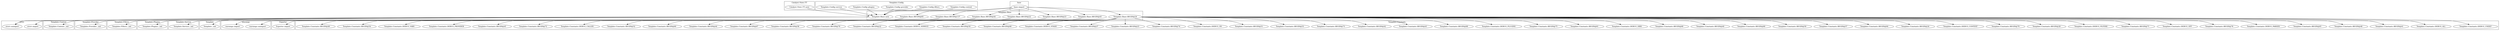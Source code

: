 digraph {
graph [overlap=false]
subgraph cluster_Template_Context {
	label="Template::Context";
	"Template::Context::_init";
}
subgraph cluster_warnings {
	label="warnings";
	"warnings::unimport";
	"warnings::import";
}
subgraph cluster_Template_Provider {
	label="Template::Provider";
	"Template::Provider::_init";
}
subgraph cluster_Template_Filters {
	label="Template::Filters";
	"Template::Filters::_init";
}
subgraph cluster_Template_Plugins {
	label="Template::Plugins";
	"Template::Plugins::_init";
}
subgraph cluster_Catalyst_View_TT {
	label="Catalyst::View::TT";
	"Catalyst::View::TT::new";
}
subgraph cluster_Template_Config {
	label="Template::Config";
	"Template::Config::service";
	"Template::Config::context";
	"Template::Config::filters";
	"Template::Config::provider";
	"Template::Config::plugins";
}
subgraph cluster_base {
	label="base";
	"base::import";
}
subgraph cluster_Exporter {
	label="Exporter";
	"Exporter::import";
}
subgraph cluster_Template_Constants {
	label="Template::Constants";
	"Template::Constants::BEGIN@27";
	"Template::Constants::DEBUG_STASH";
	"Template::Constants::BEGIN@66";
	"Template::Constants::BEGIN@50";
	"Template::Constants::DEBUG_SERVICE";
	"Template::Constants::BEGIN@22";
	"Template::Constants::BEGIN@79";
	"Template::Constants::BEGIN@58";
	"Template::Constants::BEGIN@67";
	"Template::Constants::BEGIN@44";
	"Template::Constants::BEGIN@60";
	"Template::Constants::BEGIN@52";
	"Template::Constants::DEBUG_CALLER";
	"Template::Constants::BEGIN@72";
	"Template::Constants::BEGIN@45";
	"Template::Constants::DEBUG_PROVIDER";
	"Template::Constants::DEBUG_VARS";
	"Template::Constants::BEGIN@54";
	"Template::Constants::BEGIN@49";
	"Template::Constants::DEBUG_UNDEF";
	"Template::Constants::DEBUG_ALL";
	"Template::Constants::BEGIN@41";
	"Template::Constants::BEGIN@48";
	"Template::Constants::BEGIN@65";
	"Template::Constants::DEBUG_PARSER";
	"Template::Constants::BEGIN@76";
	"Template::Constants::DEBUG_OFF";
	"Template::Constants::BEGIN@71";
	"Template::Constants::DEBUG_FILTERS";
	"Template::Constants::BEGIN@28";
	"Template::Constants::BEGIN@70";
	"Template::Constants::DEBUG_CONTEXT";
	"Template::Constants::BEGIN@24";
	"Template::Constants::BEGIN@64";
	"Template::Constants::BEGIN@57";
	"Template::Constants::BEGIN@59";
	"Template::Constants::BEGIN@80";
	"Template::Constants::BEGIN@40";
	"Template::Constants::BEGIN@69";
	"Template::Constants::DEBUG_DIRS";
	"Template::Constants::BEGIN@61";
	"Template::Constants::BEGIN@75";
	"Template::Constants::DEBUG_PLUGINS";
	"Template::Constants::BEGIN@68";
	"Template::Constants::BEGIN@43";
	"Template::Constants::BEGIN@42";
	"Template::Constants::BEGIN@73";
	"Template::Constants::BEGIN@53";
	"Template::Constants::BEGIN@51";
	"Template::Constants::DEBUG_ON";
	"Template::Constants::BEGIN@74";
	"Template::Constants::BEGIN@23";
}
subgraph cluster_Template_Base {
	label="Template::Base";
	"Template::Base::BEGIN@44";
	"Template::Base::BEGIN@137";
	"Template::Base::new";
	"Template::Base::BEGIN@45";
	"Template::Base::BEGIN@23";
	"Template::Base::BEGIN@22";
	"Template::Base::BEGIN@85";
	"Template::Base::BEGIN@24";
}
subgraph cluster_Template_Service {
	label="Template::Service";
	"Template::Service::_init";
}
subgraph cluster_strict {
	label="strict";
	"strict::unimport";
	"strict::import";
}
subgraph cluster_Template {
	label="Template";
	"Template::_init";
}
"Template::Base::BEGIN@24" -> "Template::Constants::BEGIN@41";
"Template::Base::BEGIN@24" -> "Template::Constants::BEGIN@67";
"Template::Base::BEGIN@24" -> "Template::Constants::DEBUG_CALLER";
"base::import" -> "Template::Base::BEGIN@85";
"Template::Base::new" -> "Template::_init";
"Template::Base::BEGIN@24" -> "Template::Constants::BEGIN@53";
"Template::Base::BEGIN@24" -> "Template::Constants::BEGIN@43";
"Template::Base::BEGIN@24" -> "Template::Constants::DEBUG_OFF";
"Template::Base::BEGIN@24" -> "Template::Constants::DEBUG_CONTEXT";
"Template::Base::BEGIN@24" -> "Template::Constants::BEGIN@71";
"Template::Base::new" -> "Template::Provider::_init";
"Template::Base::BEGIN@24" -> "Template::Constants::BEGIN@65";
"Template::Base::BEGIN@24" -> "Template::Constants::DEBUG_PLUGINS";
"Template::Base::BEGIN@24" -> "Template::Constants::BEGIN@48";
"Template::Base::BEGIN@24" -> "Template::Constants::DEBUG_PARSER";
"Template::Base::BEGIN@24" -> "Template::Constants::BEGIN@24";
"base::import" -> "Template::Base::BEGIN@45";
"base::import" -> "Template::Base::BEGIN@24";
"Template::Base::BEGIN@24" -> "Template::Constants::DEBUG_DIRS";
"Template::Base::BEGIN@24" -> "Template::Constants::DEBUG_STASH";
"Template::Base::new" -> "Template::Filters::_init";
"Template::Base::BEGIN@24" -> "Template::Constants::BEGIN@73";
"Template::Base::new" -> "Template::Service::_init";
"Template::Base::BEGIN@24" -> "Template::Constants::BEGIN@74";
"Template::Base::BEGIN@24" -> "Template::Constants::BEGIN@58";
"Template::Base::BEGIN@24" -> "Template::Constants::BEGIN@51";
"Template::Base::BEGIN@22" -> "strict::import";
"Template::Base::new" -> "Template::Context::_init";
"Template::Base::BEGIN@24" -> "Template::Constants::BEGIN@76";
"Template::Base::BEGIN@24" -> "Template::Constants::BEGIN@61";
"Template::Base::BEGIN@24" -> "Template::Constants::DEBUG_SERVICE";
"Template::Base::BEGIN@24" -> "Template::Constants::BEGIN@45";
"Template::Base::BEGIN@24" -> "Template::Constants::DEBUG_FILTERS";
"Template::Base::BEGIN@24" -> "Template::Constants::BEGIN@54";
"Template::Base::BEGIN@24" -> "Exporter::import";
"Template::Base::BEGIN@24" -> "Template::Constants::DEBUG_UNDEF";
"Template::Base::BEGIN@24" -> "Template::Constants::BEGIN@49";
"base::import" -> "Template::Base::BEGIN@23";
"Template::Base::BEGIN@24" -> "Template::Constants::BEGIN@28";
"Template::Base::BEGIN@24" -> "Template::Constants::BEGIN@59";
"Template::Base::BEGIN@24" -> "Template::Constants::DEBUG_ON";
"base::import" -> "Template::Base::BEGIN@44";
"Template::Base::BEGIN@137" -> "strict::unimport";
"Template::Base::BEGIN@85" -> "strict::unimport";
"Template::Base::BEGIN@44" -> "strict::unimport";
"Template::Base::BEGIN@23" -> "warnings::import";
"Template::Base::BEGIN@24" -> "Template::Constants::BEGIN@79";
"Template::Base::BEGIN@24" -> "Template::Constants::DEBUG_ALL";
"Template::Base::BEGIN@45" -> "warnings::unimport";
"Template::Config::service" -> "Template::Base::new";
"Template::Config::context" -> "Template::Base::new";
"Catalyst::View::TT::new" -> "Template::Base::new";
"Template::Config::filters" -> "Template::Base::new";
"Template::Config::provider" -> "Template::Base::new";
"Template::Config::plugins" -> "Template::Base::new";
"Template::Base::BEGIN@24" -> "Template::Constants::BEGIN@23";
"Template::Base::BEGIN@24" -> "Template::Constants::BEGIN@72";
"Template::Base::BEGIN@24" -> "Template::Constants::BEGIN@42";
"Template::Base::BEGIN@24" -> "Template::Constants::DEBUG_VARS";
"Template::Base::BEGIN@24" -> "Template::Constants::BEGIN@68";
"Template::Base::BEGIN@24" -> "Template::Constants::BEGIN@50";
"base::import" -> "Template::Base::BEGIN@22";
"base::import" -> "Template::Base::BEGIN@137";
"Template::Base::BEGIN@24" -> "Template::Constants::BEGIN@22";
"Template::Base::BEGIN@24" -> "Template::Constants::DEBUG_PROVIDER";
"Template::Base::BEGIN@24" -> "Template::Constants::BEGIN@66";
"Template::Base::BEGIN@24" -> "Template::Constants::BEGIN@75";
"Template::Base::new" -> "Template::Plugins::_init";
"Template::Base::BEGIN@24" -> "Template::Constants::BEGIN@44";
"Template::Base::BEGIN@24" -> "Template::Constants::BEGIN@60";
"Template::Base::BEGIN@24" -> "Template::Constants::BEGIN@52";
"Template::Base::BEGIN@24" -> "Template::Constants::BEGIN@64";
"Template::Base::BEGIN@24" -> "Template::Constants::BEGIN@57";
"Template::Base::BEGIN@24" -> "Template::Constants::BEGIN@70";
"Template::Base::BEGIN@24" -> "Template::Constants::BEGIN@40";
"Template::Base::BEGIN@24" -> "Template::Constants::BEGIN@69";
"Template::Base::BEGIN@24" -> "Template::Constants::BEGIN@27";
"Template::Base::BEGIN@24" -> "Template::Constants::BEGIN@80";
}
